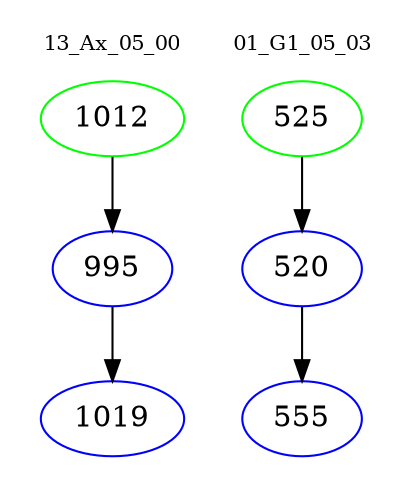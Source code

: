 digraph{
subgraph cluster_0 {
color = white
label = "13_Ax_05_00";
fontsize=10;
T0_1012 [label="1012", color="green"]
T0_1012 -> T0_995 [color="black"]
T0_995 [label="995", color="blue"]
T0_995 -> T0_1019 [color="black"]
T0_1019 [label="1019", color="blue"]
}
subgraph cluster_1 {
color = white
label = "01_G1_05_03";
fontsize=10;
T1_525 [label="525", color="green"]
T1_525 -> T1_520 [color="black"]
T1_520 [label="520", color="blue"]
T1_520 -> T1_555 [color="black"]
T1_555 [label="555", color="blue"]
}
}
